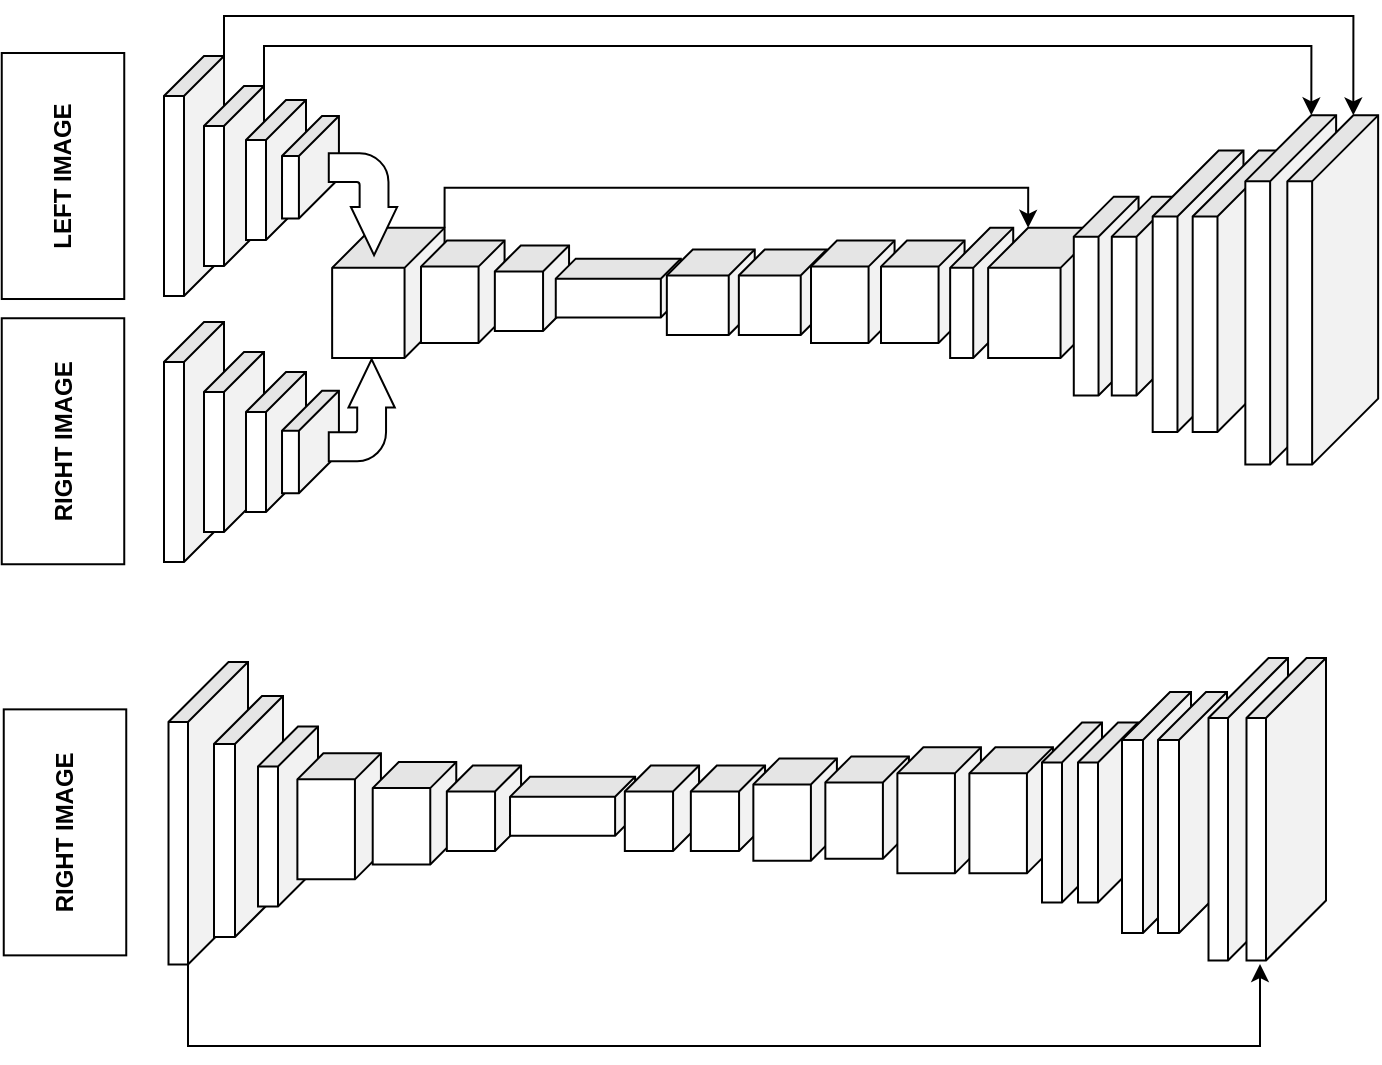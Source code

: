 <mxfile version="16.5.3" type="github">
  <diagram id="XJV9W_cmDKWi7Rnc3LGd" name="Page-1">
    <mxGraphModel dx="1469" dy="666" grid="1" gridSize="10" guides="1" tooltips="1" connect="1" arrows="1" fold="1" page="1" pageScale="1" pageWidth="850" pageHeight="1100" math="0" shadow="0">
      <root>
        <mxCell id="0" />
        <mxCell id="1" parent="0" />
        <mxCell id="qjHNvClsbBAqryhqXB2U-25" style="edgeStyle=orthogonalEdgeStyle;rounded=0;orthogonalLoop=1;jettySize=auto;html=1;exitX=0;exitY=0;exitDx=0;exitDy=0;exitPerimeter=0;entryX=0;entryY=0;entryDx=0;entryDy=12.4;entryPerimeter=0;" edge="1" parent="1" source="ripQ546PBSJGRs5OGgcQ-14" target="j10uJciGInbWVbVoU815-24">
          <mxGeometry relative="1" as="geometry" />
        </mxCell>
        <mxCell id="ripQ546PBSJGRs5OGgcQ-14" value="" style="shape=cube;whiteSpace=wrap;html=1;boundedLbl=1;backgroundOutline=1;darkOpacity=0.05;darkOpacity2=0.1;rotation=90;" parent="1" vertex="1">
          <mxGeometry x="117" y="170" width="120" height="30" as="geometry" />
        </mxCell>
        <mxCell id="j10uJciGInbWVbVoU815-27" style="edgeStyle=orthogonalEdgeStyle;rounded=0;orthogonalLoop=1;jettySize=auto;html=1;exitX=0;exitY=0;exitDx=0;exitDy=0;exitPerimeter=0;entryX=0;entryY=0;entryDx=0;entryDy=12.4;entryPerimeter=0;" parent="1" source="ripQ546PBSJGRs5OGgcQ-15" target="j10uJciGInbWVbVoU815-23" edge="1">
          <mxGeometry relative="1" as="geometry">
            <Array as="points">
              <mxPoint x="212" y="120" />
              <mxPoint x="736" y="120" />
            </Array>
            <mxPoint x="750" y="130" as="targetPoint" />
          </mxGeometry>
        </mxCell>
        <mxCell id="ripQ546PBSJGRs5OGgcQ-15" value="" style="shape=cube;whiteSpace=wrap;html=1;boundedLbl=1;backgroundOutline=1;darkOpacity=0.05;darkOpacity2=0.1;rotation=90;" parent="1" vertex="1">
          <mxGeometry x="152" y="170" width="90" height="30" as="geometry" />
        </mxCell>
        <mxCell id="ripQ546PBSJGRs5OGgcQ-16" value="" style="shape=cube;whiteSpace=wrap;html=1;boundedLbl=1;backgroundOutline=1;darkOpacity=0.05;darkOpacity2=0.1;rotation=90;" parent="1" vertex="1">
          <mxGeometry x="183" y="167" width="70" height="30" as="geometry" />
        </mxCell>
        <mxCell id="ripQ546PBSJGRs5OGgcQ-17" value="" style="shape=cube;whiteSpace=wrap;html=1;boundedLbl=1;backgroundOutline=1;darkOpacity=0.05;darkOpacity2=0.1;rotation=90;" parent="1" vertex="1">
          <mxGeometry x="117" y="303" width="120" height="30" as="geometry" />
        </mxCell>
        <mxCell id="ripQ546PBSJGRs5OGgcQ-18" value="" style="shape=cube;whiteSpace=wrap;html=1;boundedLbl=1;backgroundOutline=1;darkOpacity=0.05;darkOpacity2=0.1;rotation=90;" parent="1" vertex="1">
          <mxGeometry x="152" y="303" width="90" height="30" as="geometry" />
        </mxCell>
        <mxCell id="ripQ546PBSJGRs5OGgcQ-19" value="" style="shape=cube;whiteSpace=wrap;html=1;boundedLbl=1;backgroundOutline=1;darkOpacity=0.05;darkOpacity2=0.1;rotation=90;" parent="1" vertex="1">
          <mxGeometry x="183" y="303" width="70" height="30" as="geometry" />
        </mxCell>
        <mxCell id="gHIy9yLXrVZsT-g1AwRH-1" value="" style="shape=cube;whiteSpace=wrap;html=1;boundedLbl=1;backgroundOutline=1;darkOpacity=0.05;darkOpacity2=0.1;rotation=90;" parent="1" vertex="1">
          <mxGeometry x="209.61" y="166.41" width="51.25" height="28.45" as="geometry" />
        </mxCell>
        <mxCell id="gHIy9yLXrVZsT-g1AwRH-2" value="" style="shape=cube;whiteSpace=wrap;html=1;boundedLbl=1;backgroundOutline=1;darkOpacity=0.05;darkOpacity2=0.1;rotation=90;" parent="1" vertex="1">
          <mxGeometry x="209.61" y="303.78" width="51.25" height="28.45" as="geometry" />
        </mxCell>
        <mxCell id="gHIy9yLXrVZsT-g1AwRH-4" value="&lt;b&gt;LEFT IMAGE&lt;/b&gt;" style="rounded=0;whiteSpace=wrap;html=1;rotation=-90;" parent="1" vertex="1">
          <mxGeometry x="50" y="154.38" width="123" height="61.25" as="geometry" />
        </mxCell>
        <mxCell id="gHIy9yLXrVZsT-g1AwRH-5" value="&lt;b&gt;RIGHT IMAGE&lt;/b&gt;" style="rounded=0;whiteSpace=wrap;html=1;rotation=-90;" parent="1" vertex="1">
          <mxGeometry x="50" y="287" width="123" height="61.25" as="geometry" />
        </mxCell>
        <mxCell id="qjHNvClsbBAqryhqXB2U-23" style="edgeStyle=orthogonalEdgeStyle;rounded=0;orthogonalLoop=1;jettySize=auto;html=1;exitX=0;exitY=0;exitDx=0;exitDy=0;exitPerimeter=0;entryX=0;entryY=0;entryDx=0;entryDy=36.21;entryPerimeter=0;" edge="1" parent="1" source="gHIy9yLXrVZsT-g1AwRH-6" target="j10uJciGInbWVbVoU815-18">
          <mxGeometry relative="1" as="geometry" />
        </mxCell>
        <mxCell id="gHIy9yLXrVZsT-g1AwRH-6" value="" style="shape=cube;whiteSpace=wrap;html=1;boundedLbl=1;backgroundOutline=1;darkOpacity=0.05;darkOpacity2=0.1;rotation=90;" parent="1" vertex="1">
          <mxGeometry x="241.67" y="215.33" width="65.01" height="56.21" as="geometry" />
        </mxCell>
        <mxCell id="gHIy9yLXrVZsT-g1AwRH-16" value="" style="html=1;shadow=0;dashed=0;align=center;verticalAlign=middle;shape=mxgraph.arrows2.bendArrow;dy=7.21;dx=24.16;notch=0;arrowHead=23.15;rounded=1;rotation=90;" parent="1" vertex="1">
          <mxGeometry x="236" y="182" width="50.99" height="34.21" as="geometry" />
        </mxCell>
        <mxCell id="j10uJciGInbWVbVoU815-2" value="" style="html=1;shadow=0;dashed=0;align=center;verticalAlign=middle;shape=mxgraph.arrows2.bendArrow;dy=7.21;dx=24.16;notch=0;arrowHead=23.15;rounded=1;rotation=-90;flipV=1;" parent="1" vertex="1">
          <mxGeometry x="235.39" y="285.61" width="50.99" height="33" as="geometry" />
        </mxCell>
        <mxCell id="j10uJciGInbWVbVoU815-4" value="" style="shape=cube;whiteSpace=wrap;html=1;boundedLbl=1;backgroundOutline=1;darkOpacity=0.05;darkOpacity2=0.1;rotation=90;size=13;" parent="1" vertex="1">
          <mxGeometry x="285.82" y="221.99" width="51.15" height="41.78" as="geometry" />
        </mxCell>
        <mxCell id="j10uJciGInbWVbVoU815-6" value="" style="shape=cube;whiteSpace=wrap;html=1;boundedLbl=1;backgroundOutline=1;darkOpacity=0.05;darkOpacity2=0.1;rotation=90;size=13;" parent="1" vertex="1">
          <mxGeometry x="324.57" y="222.56" width="42.81" height="37.11" as="geometry" />
        </mxCell>
        <mxCell id="j10uJciGInbWVbVoU815-8" value="" style="shape=cube;whiteSpace=wrap;html=1;boundedLbl=1;backgroundOutline=1;darkOpacity=0.05;darkOpacity2=0.1;rotation=90;size=10;" parent="1" vertex="1">
          <mxGeometry x="374.44" y="209.77" width="29.43" height="62.54" as="geometry" />
        </mxCell>
        <mxCell id="j10uJciGInbWVbVoU815-9" value="" style="shape=cube;whiteSpace=wrap;html=1;boundedLbl=1;backgroundOutline=1;darkOpacity=0.05;darkOpacity2=0.1;rotation=90;size=13;" parent="1" vertex="1">
          <mxGeometry x="413.99" y="221.14" width="42.81" height="43.95" as="geometry" />
        </mxCell>
        <mxCell id="j10uJciGInbWVbVoU815-12" value="" style="shape=cube;whiteSpace=wrap;html=1;boundedLbl=1;backgroundOutline=1;darkOpacity=0.05;darkOpacity2=0.1;rotation=90;size=13;" parent="1" vertex="1">
          <mxGeometry x="449.99" y="221.14" width="42.81" height="43.95" as="geometry" />
        </mxCell>
        <mxCell id="j10uJciGInbWVbVoU815-14" value="" style="shape=cube;whiteSpace=wrap;html=1;boundedLbl=1;backgroundOutline=1;darkOpacity=0.05;darkOpacity2=0.1;rotation=90;size=13;" parent="1" vertex="1">
          <mxGeometry x="480.82" y="221.99" width="51.15" height="41.78" as="geometry" />
        </mxCell>
        <mxCell id="j10uJciGInbWVbVoU815-15" value="" style="shape=cube;whiteSpace=wrap;html=1;boundedLbl=1;backgroundOutline=1;darkOpacity=0.05;darkOpacity2=0.1;rotation=90;size=13;" parent="1" vertex="1">
          <mxGeometry x="515.82" y="221.99" width="51.15" height="41.78" as="geometry" />
        </mxCell>
        <mxCell id="j10uJciGInbWVbVoU815-17" value="" style="shape=cube;whiteSpace=wrap;html=1;boundedLbl=1;backgroundOutline=1;darkOpacity=0.05;darkOpacity2=0.1;rotation=90;" parent="1" vertex="1">
          <mxGeometry x="538.34" y="227.67" width="65.01" height="31.54" as="geometry" />
        </mxCell>
        <mxCell id="j10uJciGInbWVbVoU815-18" value="" style="shape=cube;whiteSpace=wrap;html=1;boundedLbl=1;backgroundOutline=1;darkOpacity=0.05;darkOpacity2=0.1;rotation=90;" parent="1" vertex="1">
          <mxGeometry x="569.67" y="215.33" width="65.01" height="56.21" as="geometry" />
        </mxCell>
        <mxCell id="j10uJciGInbWVbVoU815-19" value="" style="shape=cube;whiteSpace=wrap;html=1;boundedLbl=1;backgroundOutline=1;darkOpacity=0.05;darkOpacity2=0.1;rotation=90;" parent="1" vertex="1">
          <mxGeometry x="583.38" y="228.84" width="99.4" height="32.37" as="geometry" />
        </mxCell>
        <mxCell id="j10uJciGInbWVbVoU815-20" value="" style="shape=cube;whiteSpace=wrap;html=1;boundedLbl=1;backgroundOutline=1;darkOpacity=0.05;darkOpacity2=0.1;rotation=90;" parent="1" vertex="1">
          <mxGeometry x="602.38" y="228.84" width="99.4" height="32.37" as="geometry" />
        </mxCell>
        <mxCell id="j10uJciGInbWVbVoU815-21" value="" style="shape=cube;whiteSpace=wrap;html=1;boundedLbl=1;backgroundOutline=1;darkOpacity=0.05;darkOpacity2=0.1;rotation=90;size=33;" parent="1" vertex="1">
          <mxGeometry x="608.67" y="219.91" width="140.74" height="45.4" as="geometry" />
        </mxCell>
        <mxCell id="j10uJciGInbWVbVoU815-22" value="" style="shape=cube;whiteSpace=wrap;html=1;boundedLbl=1;backgroundOutline=1;darkOpacity=0.05;darkOpacity2=0.1;rotation=90;size=33;" parent="1" vertex="1">
          <mxGeometry x="628.67" y="219.91" width="140.74" height="45.4" as="geometry" />
        </mxCell>
        <mxCell id="j10uJciGInbWVbVoU815-23" value="" style="shape=cube;whiteSpace=wrap;html=1;boundedLbl=1;backgroundOutline=1;darkOpacity=0.05;darkOpacity2=0.1;rotation=90;size=33;" parent="1" vertex="1">
          <mxGeometry x="638.05" y="219.29" width="174.63" height="45.4" as="geometry" />
        </mxCell>
        <mxCell id="j10uJciGInbWVbVoU815-24" value="" style="shape=cube;whiteSpace=wrap;html=1;boundedLbl=1;backgroundOutline=1;darkOpacity=0.05;darkOpacity2=0.1;rotation=90;size=33;" parent="1" vertex="1">
          <mxGeometry x="659.05" y="219.29" width="174.63" height="45.4" as="geometry" />
        </mxCell>
        <mxCell id="qjHNvClsbBAqryhqXB2U-22" style="edgeStyle=orthogonalEdgeStyle;rounded=0;orthogonalLoop=1;jettySize=auto;html=1;exitX=0;exitY=0;exitDx=151.25;exitDy=30;exitPerimeter=0;" edge="1" parent="1" source="qjHNvClsbBAqryhqXB2U-1">
          <mxGeometry relative="1" as="geometry">
            <mxPoint x="710" y="579" as="targetPoint" />
            <Array as="points">
              <mxPoint x="174" y="620" />
              <mxPoint x="710" y="620" />
            </Array>
          </mxGeometry>
        </mxCell>
        <mxCell id="qjHNvClsbBAqryhqXB2U-1" value="" style="shape=cube;whiteSpace=wrap;html=1;boundedLbl=1;backgroundOutline=1;darkOpacity=0.05;darkOpacity2=0.1;rotation=90;size=30;" vertex="1" parent="1">
          <mxGeometry x="108.5" y="483.75" width="151.25" height="39.75" as="geometry" />
        </mxCell>
        <mxCell id="qjHNvClsbBAqryhqXB2U-2" value="" style="shape=cube;whiteSpace=wrap;html=1;boundedLbl=1;backgroundOutline=1;darkOpacity=0.05;darkOpacity2=0.1;rotation=90;size=24;" vertex="1" parent="1">
          <mxGeometry x="144" y="488" width="120.5" height="34.5" as="geometry" />
        </mxCell>
        <mxCell id="qjHNvClsbBAqryhqXB2U-3" value="" style="shape=cube;whiteSpace=wrap;html=1;boundedLbl=1;backgroundOutline=1;darkOpacity=0.05;darkOpacity2=0.1;rotation=90;" vertex="1" parent="1">
          <mxGeometry x="179" y="490.25" width="90" height="30" as="geometry" />
        </mxCell>
        <mxCell id="qjHNvClsbBAqryhqXB2U-4" value="" style="shape=cube;whiteSpace=wrap;html=1;boundedLbl=1;backgroundOutline=1;darkOpacity=0.05;darkOpacity2=0.1;rotation=90;size=13;" vertex="1" parent="1">
          <mxGeometry x="218.08" y="484.29" width="63" height="41.78" as="geometry" />
        </mxCell>
        <mxCell id="qjHNvClsbBAqryhqXB2U-5" value="" style="shape=cube;whiteSpace=wrap;html=1;boundedLbl=1;backgroundOutline=1;darkOpacity=0.05;darkOpacity2=0.1;rotation=90;size=13;" vertex="1" parent="1">
          <mxGeometry x="261.67" y="482.73" width="51.15" height="41.78" as="geometry" />
        </mxCell>
        <mxCell id="qjHNvClsbBAqryhqXB2U-6" value="" style="shape=cube;whiteSpace=wrap;html=1;boundedLbl=1;backgroundOutline=1;darkOpacity=0.05;darkOpacity2=0.1;rotation=90;size=13;" vertex="1" parent="1">
          <mxGeometry x="300.57" y="482.56" width="42.81" height="37.11" as="geometry" />
        </mxCell>
        <mxCell id="qjHNvClsbBAqryhqXB2U-7" value="" style="shape=cube;whiteSpace=wrap;html=1;boundedLbl=1;backgroundOutline=1;darkOpacity=0.05;darkOpacity2=0.1;rotation=90;size=10;" vertex="1" parent="1">
          <mxGeometry x="351.57" y="468.84" width="29.43" height="62.54" as="geometry" />
        </mxCell>
        <mxCell id="qjHNvClsbBAqryhqXB2U-8" value="&lt;b&gt;RIGHT IMAGE&lt;/b&gt;" style="rounded=0;whiteSpace=wrap;html=1;rotation=-90;" vertex="1" parent="1">
          <mxGeometry x="51" y="482.56" width="123" height="61.25" as="geometry" />
        </mxCell>
        <mxCell id="qjHNvClsbBAqryhqXB2U-9" value="" style="shape=cube;whiteSpace=wrap;html=1;boundedLbl=1;backgroundOutline=1;darkOpacity=0.05;darkOpacity2=0.1;rotation=90;size=13;" vertex="1" parent="1">
          <mxGeometry x="389.57" y="482.56" width="42.81" height="37.11" as="geometry" />
        </mxCell>
        <mxCell id="qjHNvClsbBAqryhqXB2U-10" value="" style="shape=cube;whiteSpace=wrap;html=1;boundedLbl=1;backgroundOutline=1;darkOpacity=0.05;darkOpacity2=0.1;rotation=90;size=13;" vertex="1" parent="1">
          <mxGeometry x="422.57" y="482.56" width="42.81" height="37.11" as="geometry" />
        </mxCell>
        <mxCell id="qjHNvClsbBAqryhqXB2U-12" value="" style="shape=cube;whiteSpace=wrap;html=1;boundedLbl=1;backgroundOutline=1;darkOpacity=0.05;darkOpacity2=0.1;rotation=90;size=13;" vertex="1" parent="1">
          <mxGeometry x="451.99" y="480.89" width="51.15" height="41.78" as="geometry" />
        </mxCell>
        <mxCell id="qjHNvClsbBAqryhqXB2U-13" value="" style="shape=cube;whiteSpace=wrap;html=1;boundedLbl=1;backgroundOutline=1;darkOpacity=0.05;darkOpacity2=0.1;rotation=90;size=13;" vertex="1" parent="1">
          <mxGeometry x="487.99" y="479.89" width="51.15" height="41.78" as="geometry" />
        </mxCell>
        <mxCell id="qjHNvClsbBAqryhqXB2U-14" value="" style="shape=cube;whiteSpace=wrap;html=1;boundedLbl=1;backgroundOutline=1;darkOpacity=0.05;darkOpacity2=0.1;rotation=90;size=13;" vertex="1" parent="1">
          <mxGeometry x="518.08" y="481.29" width="63" height="41.78" as="geometry" />
        </mxCell>
        <mxCell id="qjHNvClsbBAqryhqXB2U-15" value="" style="shape=cube;whiteSpace=wrap;html=1;boundedLbl=1;backgroundOutline=1;darkOpacity=0.05;darkOpacity2=0.1;rotation=90;size=13;" vertex="1" parent="1">
          <mxGeometry x="554.08" y="481.29" width="63" height="41.78" as="geometry" />
        </mxCell>
        <mxCell id="qjHNvClsbBAqryhqXB2U-16" value="" style="shape=cube;whiteSpace=wrap;html=1;boundedLbl=1;backgroundOutline=1;darkOpacity=0.05;darkOpacity2=0.1;rotation=90;" vertex="1" parent="1">
          <mxGeometry x="571" y="488.25" width="90" height="30" as="geometry" />
        </mxCell>
        <mxCell id="qjHNvClsbBAqryhqXB2U-17" value="" style="shape=cube;whiteSpace=wrap;html=1;boundedLbl=1;backgroundOutline=1;darkOpacity=0.05;darkOpacity2=0.1;rotation=90;" vertex="1" parent="1">
          <mxGeometry x="589" y="488.25" width="90" height="30" as="geometry" />
        </mxCell>
        <mxCell id="qjHNvClsbBAqryhqXB2U-18" value="" style="shape=cube;whiteSpace=wrap;html=1;boundedLbl=1;backgroundOutline=1;darkOpacity=0.05;darkOpacity2=0.1;rotation=90;size=24;" vertex="1" parent="1">
          <mxGeometry x="598" y="486" width="120.5" height="34.5" as="geometry" />
        </mxCell>
        <mxCell id="qjHNvClsbBAqryhqXB2U-19" value="" style="shape=cube;whiteSpace=wrap;html=1;boundedLbl=1;backgroundOutline=1;darkOpacity=0.05;darkOpacity2=0.1;rotation=90;size=24;" vertex="1" parent="1">
          <mxGeometry x="616" y="486" width="120.5" height="34.5" as="geometry" />
        </mxCell>
        <mxCell id="qjHNvClsbBAqryhqXB2U-20" value="" style="shape=cube;whiteSpace=wrap;html=1;boundedLbl=1;backgroundOutline=1;darkOpacity=0.05;darkOpacity2=0.1;rotation=90;size=30;" vertex="1" parent="1">
          <mxGeometry x="628.5" y="481.75" width="151.25" height="39.75" as="geometry" />
        </mxCell>
        <mxCell id="qjHNvClsbBAqryhqXB2U-21" value="" style="shape=cube;whiteSpace=wrap;html=1;boundedLbl=1;backgroundOutline=1;darkOpacity=0.05;darkOpacity2=0.1;rotation=90;size=30;" vertex="1" parent="1">
          <mxGeometry x="647.5" y="481.75" width="151.25" height="39.75" as="geometry" />
        </mxCell>
      </root>
    </mxGraphModel>
  </diagram>
</mxfile>
